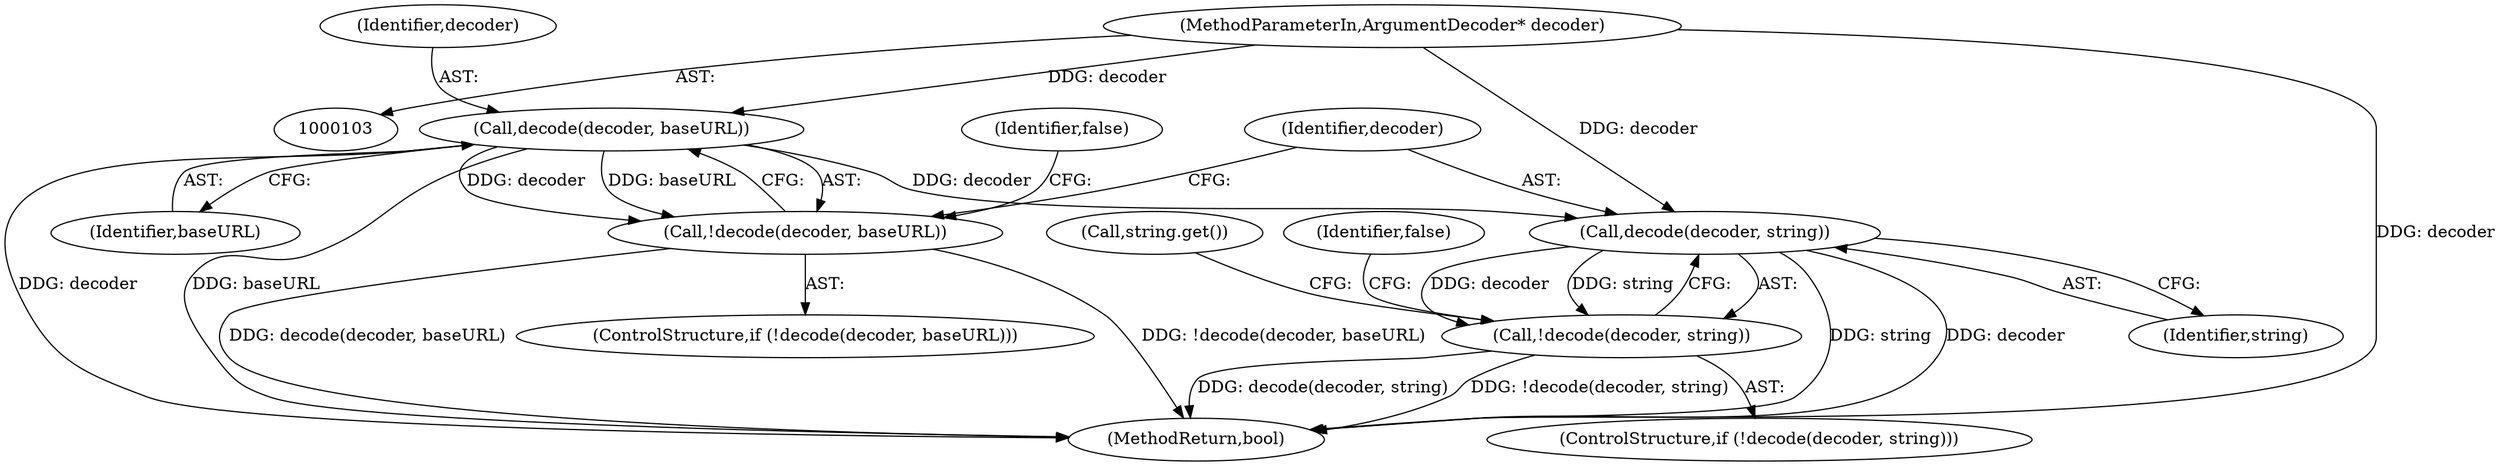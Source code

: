 digraph "0_Chrome_3c1864079c441ea2e08f882acaaf441f78a6de3d@pointer" {
"1000120" [label="(Call,decode(decoder, baseURL))"];
"1000104" [label="(MethodParameterIn,ArgumentDecoder* decoder)"];
"1000119" [label="(Call,!decode(decoder, baseURL))"];
"1000128" [label="(Call,decode(decoder, string))"];
"1000127" [label="(Call,!decode(decoder, string))"];
"1000124" [label="(Identifier,false)"];
"1000129" [label="(Identifier,decoder)"];
"1000157" [label="(MethodReturn,bool)"];
"1000104" [label="(MethodParameterIn,ArgumentDecoder* decoder)"];
"1000126" [label="(ControlStructure,if (!decode(decoder, string)))"];
"1000132" [label="(Identifier,false)"];
"1000127" [label="(Call,!decode(decoder, string))"];
"1000128" [label="(Call,decode(decoder, string))"];
"1000120" [label="(Call,decode(decoder, baseURL))"];
"1000122" [label="(Identifier,baseURL)"];
"1000119" [label="(Call,!decode(decoder, baseURL))"];
"1000118" [label="(ControlStructure,if (!decode(decoder, baseURL)))"];
"1000121" [label="(Identifier,decoder)"];
"1000130" [label="(Identifier,string)"];
"1000136" [label="(Call,string.get())"];
"1000120" -> "1000119"  [label="AST: "];
"1000120" -> "1000122"  [label="CFG: "];
"1000121" -> "1000120"  [label="AST: "];
"1000122" -> "1000120"  [label="AST: "];
"1000119" -> "1000120"  [label="CFG: "];
"1000120" -> "1000157"  [label="DDG: decoder"];
"1000120" -> "1000157"  [label="DDG: baseURL"];
"1000120" -> "1000119"  [label="DDG: decoder"];
"1000120" -> "1000119"  [label="DDG: baseURL"];
"1000104" -> "1000120"  [label="DDG: decoder"];
"1000120" -> "1000128"  [label="DDG: decoder"];
"1000104" -> "1000103"  [label="AST: "];
"1000104" -> "1000157"  [label="DDG: decoder"];
"1000104" -> "1000128"  [label="DDG: decoder"];
"1000119" -> "1000118"  [label="AST: "];
"1000124" -> "1000119"  [label="CFG: "];
"1000129" -> "1000119"  [label="CFG: "];
"1000119" -> "1000157"  [label="DDG: !decode(decoder, baseURL)"];
"1000119" -> "1000157"  [label="DDG: decode(decoder, baseURL)"];
"1000128" -> "1000127"  [label="AST: "];
"1000128" -> "1000130"  [label="CFG: "];
"1000129" -> "1000128"  [label="AST: "];
"1000130" -> "1000128"  [label="AST: "];
"1000127" -> "1000128"  [label="CFG: "];
"1000128" -> "1000157"  [label="DDG: string"];
"1000128" -> "1000157"  [label="DDG: decoder"];
"1000128" -> "1000127"  [label="DDG: decoder"];
"1000128" -> "1000127"  [label="DDG: string"];
"1000127" -> "1000126"  [label="AST: "];
"1000132" -> "1000127"  [label="CFG: "];
"1000136" -> "1000127"  [label="CFG: "];
"1000127" -> "1000157"  [label="DDG: decode(decoder, string)"];
"1000127" -> "1000157"  [label="DDG: !decode(decoder, string)"];
}
